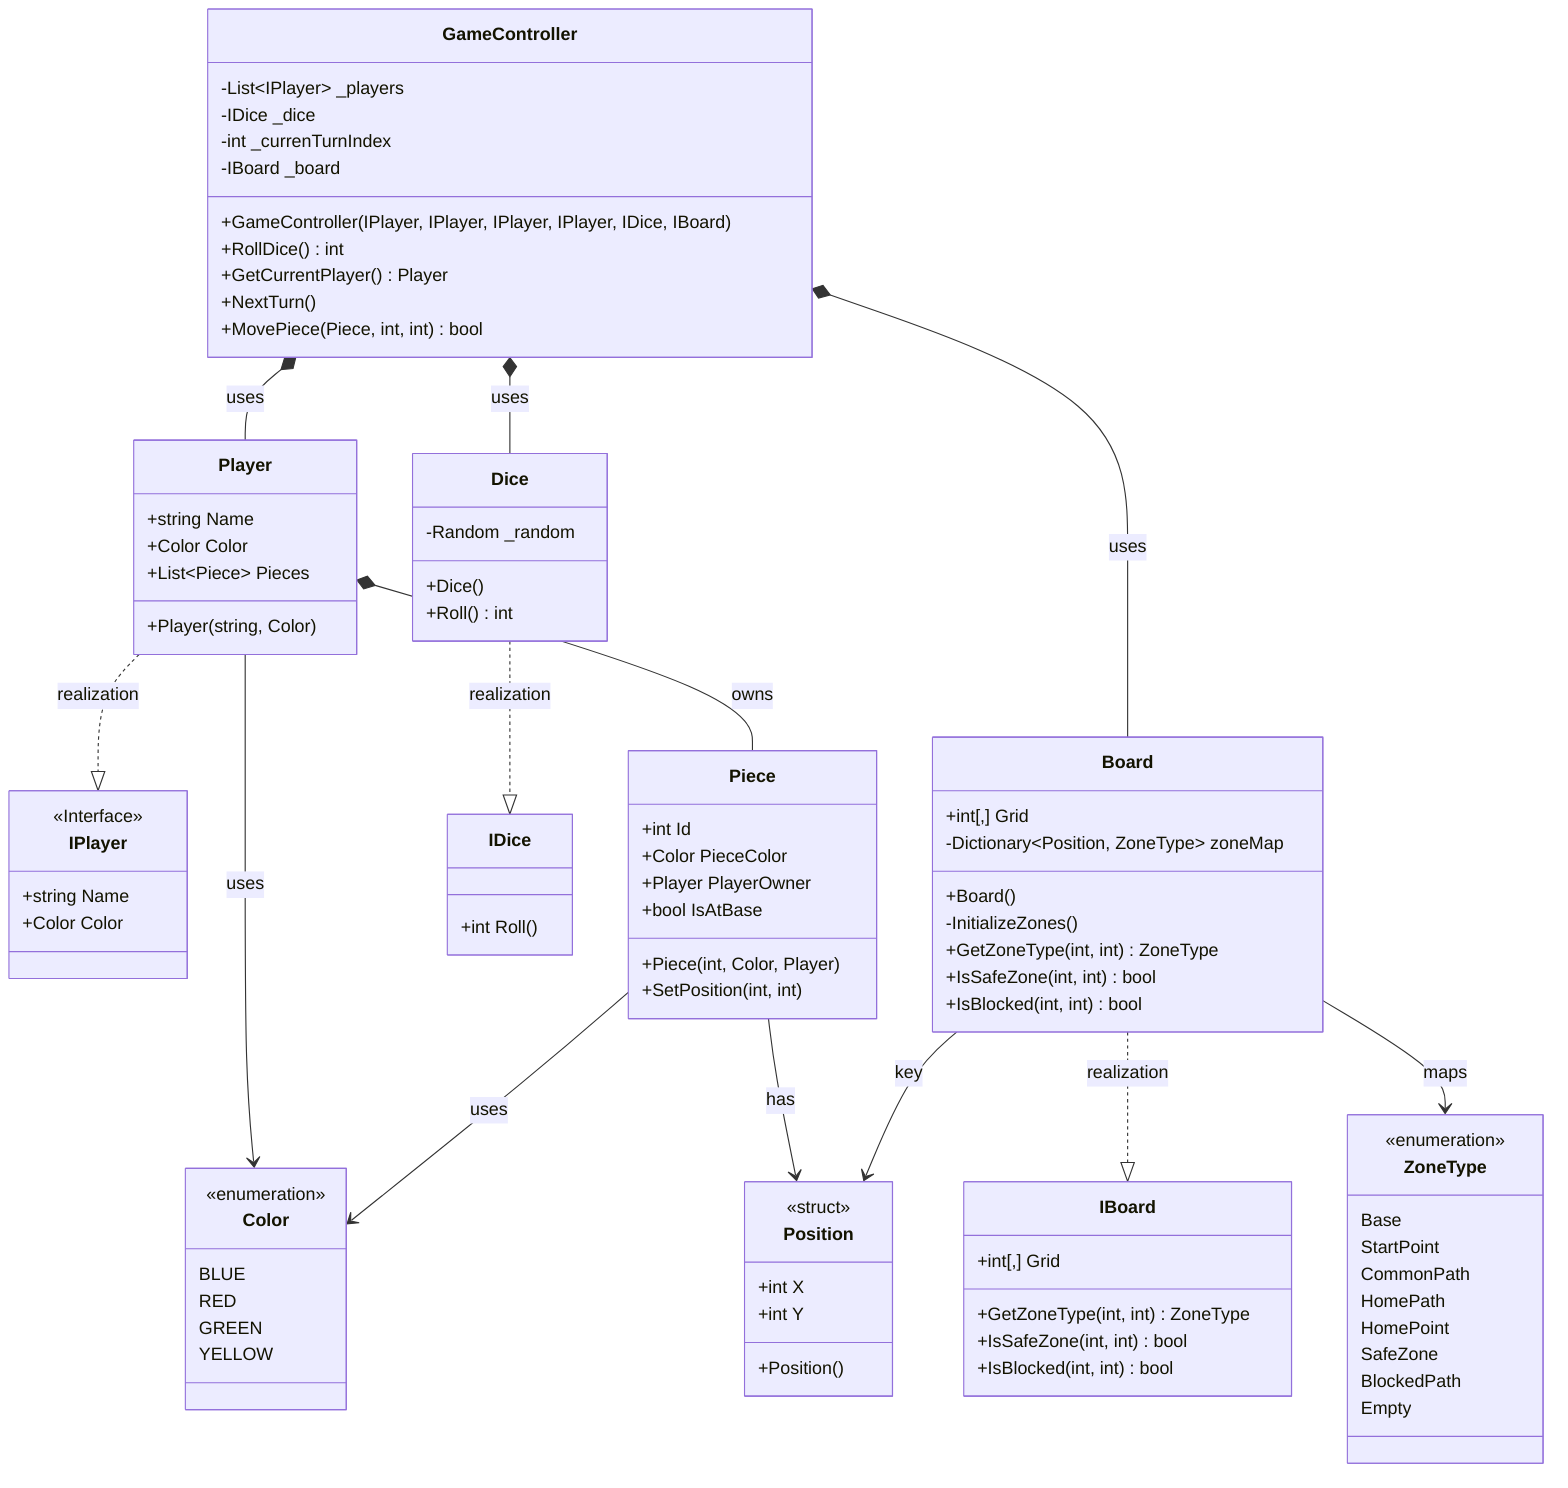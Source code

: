 classDiagram

    class GameController {
        -List~IPlayer~ _players
        -IDice _dice
        -int _currenTurnIndex
        -IBoard _board

        +GameController(IPlayer, IPlayer, IPlayer, IPlayer, IDice, IBoard)
        +RollDice() int
        +GetCurrentPlayer() Player
        +NextTurn()
        +MovePiece(Piece, int, int) bool

    }

    class IPlayer {
        <<Interface>>
        +string Name
        +Color Color
    }

    class Player {
        +string Name
        +Color Color
        +List~Piece~ Pieces
        +Player(string, Color)
    }

    class Piece {
        +int Id
        +Color PieceColor
        +Player PlayerOwner
        +bool IsAtBase
        +Piece(int, Color, Player)
        +SetPosition(int, int)
    }

    class IDice {
        +int Roll()
    }

    class Dice {
        -Random _random
        +Dice()
        +Roll() int
    }

    class IBoard{
        +int[,] Grid
        +GetZoneType(int, int) ZoneType
        +IsSafeZone(int, int) bool
        +IsBlocked(int, int) bool
    }

    class Board{
        +int[,] Grid
        -Dictionary~Position, ZoneType~ zoneMap
        +Board()
        -InitializeZones()
        +GetZoneType(int, int) ZoneType
        +IsSafeZone(int, int) bool
        +IsBlocked(int, int) bool
    }

    class Position {
        <<struct>>
        +int X
        +int Y
        +Position()
    }

    class Color {
        <<enumeration>>
        BLUE
        RED
        GREEN
        YELLOW
    }

    class ZoneType {
        <<enumeration>>
        Base
        StartPoint
        CommonPath
        HomePath
        HomePoint
        SafeZone
        BlockedPath
        Empty
    }



    %% PlayerSection
    GameController *-- Player : uses
    %% GameController *-- IPlayer : uses
    Player ..|> IPlayer : realization
    Player --> Color : uses
    Player *-- Piece : owns
    %% Piece --> Player : references
    Piece --> Color : uses
    Dice ..|> IDice : realization
    GameController *-- Dice : uses
    %% GameController *-- IDice : uses
    Board ..|> IBoard : realization 
    GameController *-- Board : uses
    Piece --> Position : has
    Board --> ZoneType : maps
    Board --> Position : key